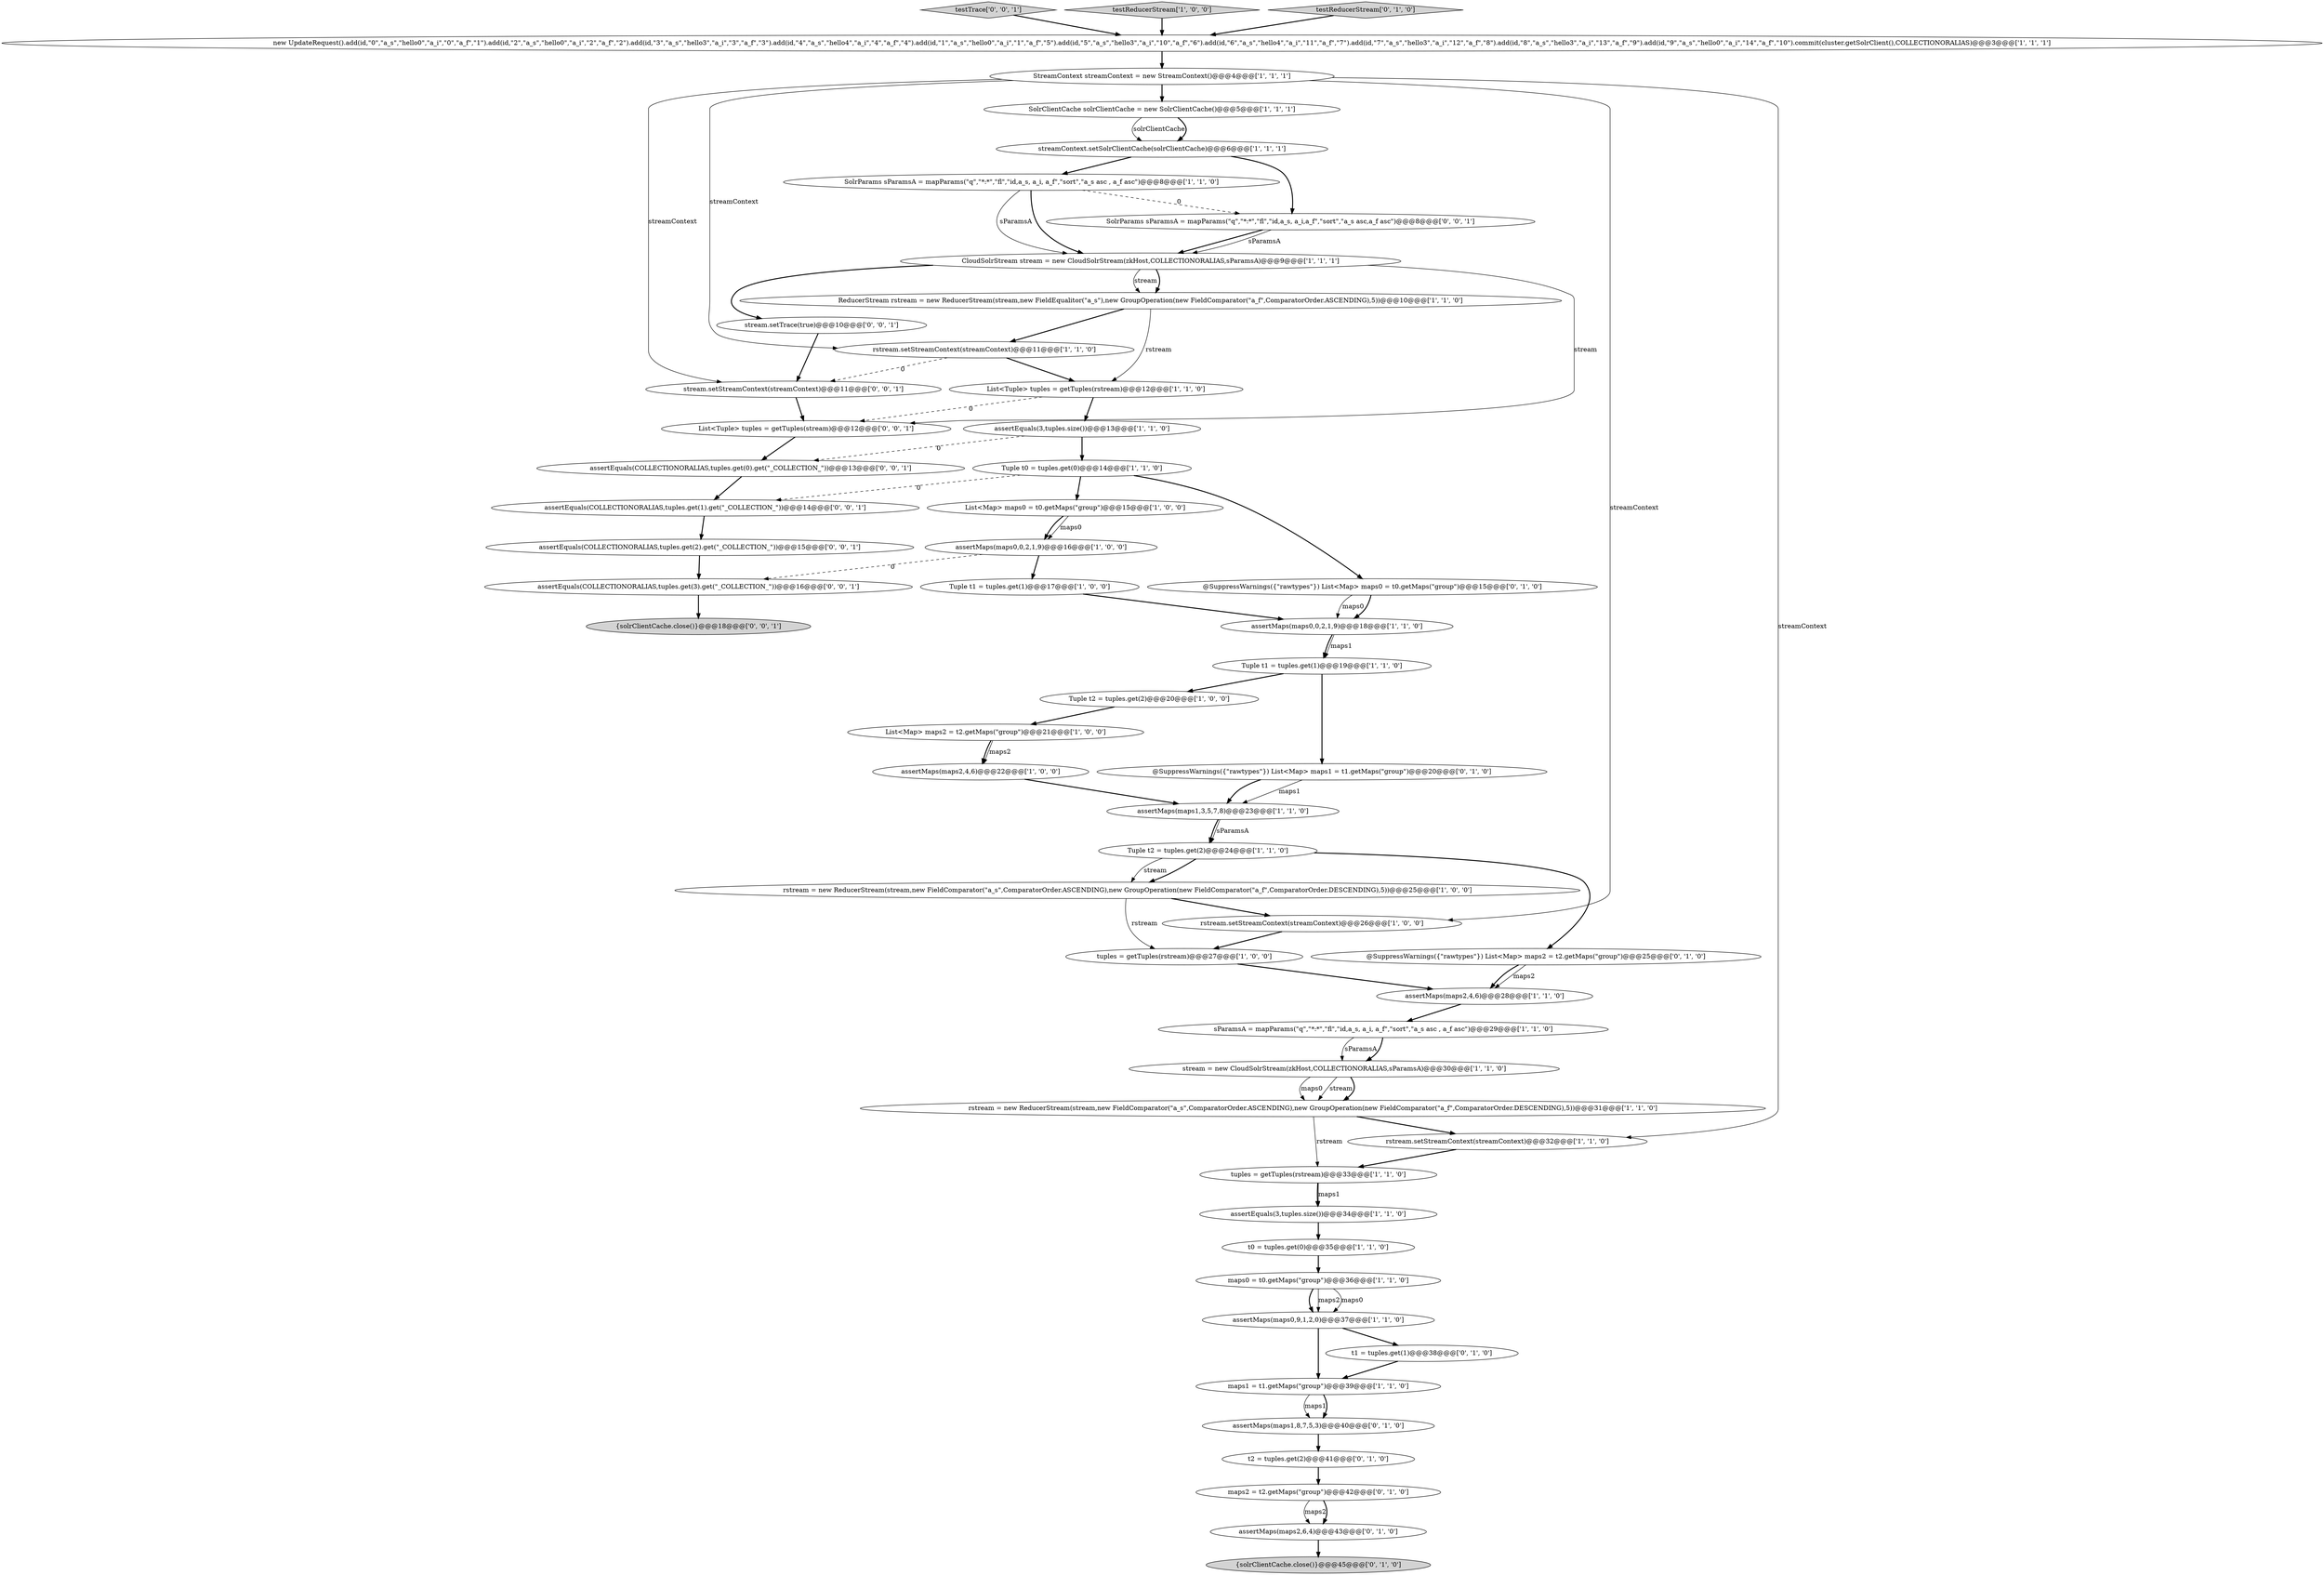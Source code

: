 digraph {
3 [style = filled, label = "Tuple t1 = tuples.get(1)@@@17@@@['1', '0', '0']", fillcolor = white, shape = ellipse image = "AAA0AAABBB1BBB"];
48 [style = filled, label = "assertEquals(COLLECTIONORALIAS,tuples.get(1).get(\"_COLLECTION_\"))@@@14@@@['0', '0', '1']", fillcolor = white, shape = ellipse image = "AAA0AAABBB3BBB"];
29 [style = filled, label = "maps1 = t1.getMaps(\"group\")@@@39@@@['1', '1', '0']", fillcolor = white, shape = ellipse image = "AAA0AAABBB1BBB"];
23 [style = filled, label = "assertMaps(maps2,4,6)@@@22@@@['1', '0', '0']", fillcolor = white, shape = ellipse image = "AAA0AAABBB1BBB"];
13 [style = filled, label = "assertMaps(maps0,0,2,1,9)@@@16@@@['1', '0', '0']", fillcolor = white, shape = ellipse image = "AAA0AAABBB1BBB"];
2 [style = filled, label = "StreamContext streamContext = new StreamContext()@@@4@@@['1', '1', '1']", fillcolor = white, shape = ellipse image = "AAA0AAABBB1BBB"];
54 [style = filled, label = "List<Tuple> tuples = getTuples(stream)@@@12@@@['0', '0', '1']", fillcolor = white, shape = ellipse image = "AAA0AAABBB3BBB"];
39 [style = filled, label = "@SuppressWarnings({\"rawtypes\"}) List<Map> maps2 = t2.getMaps(\"group\")@@@25@@@['0', '1', '0']", fillcolor = white, shape = ellipse image = "AAA0AAABBB2BBB"];
33 [style = filled, label = "Tuple t2 = tuples.get(2)@@@24@@@['1', '1', '0']", fillcolor = white, shape = ellipse image = "AAA0AAABBB1BBB"];
55 [style = filled, label = "testTrace['0', '0', '1']", fillcolor = lightgray, shape = diamond image = "AAA0AAABBB3BBB"];
40 [style = filled, label = "assertMaps(maps1,8,7,5,3)@@@40@@@['0', '1', '0']", fillcolor = white, shape = ellipse image = "AAA0AAABBB2BBB"];
11 [style = filled, label = "SolrParams sParamsA = mapParams(\"q\",\"*:*\",\"fl\",\"id,a_s, a_i, a_f\",\"sort\",\"a_s asc , a_f asc\")@@@8@@@['1', '1', '0']", fillcolor = white, shape = ellipse image = "AAA0AAABBB1BBB"];
36 [style = filled, label = "maps2 = t2.getMaps(\"group\")@@@42@@@['0', '1', '0']", fillcolor = white, shape = ellipse image = "AAA0AAABBB2BBB"];
53 [style = filled, label = "assertEquals(COLLECTIONORALIAS,tuples.get(2).get(\"_COLLECTION_\"))@@@15@@@['0', '0', '1']", fillcolor = white, shape = ellipse image = "AAA0AAABBB3BBB"];
12 [style = filled, label = "List<Map> maps2 = t2.getMaps(\"group\")@@@21@@@['1', '0', '0']", fillcolor = white, shape = ellipse image = "AAA0AAABBB1BBB"];
35 [style = filled, label = "assertEquals(3,tuples.size())@@@34@@@['1', '1', '0']", fillcolor = white, shape = ellipse image = "AAA0AAABBB1BBB"];
41 [style = filled, label = "{solrClientCache.close()}@@@45@@@['0', '1', '0']", fillcolor = lightgray, shape = ellipse image = "AAA0AAABBB2BBB"];
7 [style = filled, label = "tuples = getTuples(rstream)@@@33@@@['1', '1', '0']", fillcolor = white, shape = ellipse image = "AAA0AAABBB1BBB"];
14 [style = filled, label = "assertMaps(maps0,9,1,2,0)@@@37@@@['1', '1', '0']", fillcolor = white, shape = ellipse image = "AAA0AAABBB1BBB"];
8 [style = filled, label = "tuples = getTuples(rstream)@@@27@@@['1', '0', '0']", fillcolor = white, shape = ellipse image = "AAA0AAABBB1BBB"];
32 [style = filled, label = "SolrClientCache solrClientCache = new SolrClientCache()@@@5@@@['1', '1', '1']", fillcolor = white, shape = ellipse image = "AAA0AAABBB1BBB"];
10 [style = filled, label = "Tuple t1 = tuples.get(1)@@@19@@@['1', '1', '0']", fillcolor = white, shape = ellipse image = "AAA0AAABBB1BBB"];
22 [style = filled, label = "List<Map> maps0 = t0.getMaps(\"group\")@@@15@@@['1', '0', '0']", fillcolor = white, shape = ellipse image = "AAA0AAABBB1BBB"];
4 [style = filled, label = "t0 = tuples.get(0)@@@35@@@['1', '1', '0']", fillcolor = white, shape = ellipse image = "AAA0AAABBB1BBB"];
0 [style = filled, label = "Tuple t0 = tuples.get(0)@@@14@@@['1', '1', '0']", fillcolor = white, shape = ellipse image = "AAA0AAABBB1BBB"];
15 [style = filled, label = "assertEquals(3,tuples.size())@@@13@@@['1', '1', '0']", fillcolor = white, shape = ellipse image = "AAA0AAABBB1BBB"];
17 [style = filled, label = "maps0 = t0.getMaps(\"group\")@@@36@@@['1', '1', '0']", fillcolor = white, shape = ellipse image = "AAA0AAABBB1BBB"];
34 [style = filled, label = "new UpdateRequest().add(id,\"0\",\"a_s\",\"hello0\",\"a_i\",\"0\",\"a_f\",\"1\").add(id,\"2\",\"a_s\",\"hello0\",\"a_i\",\"2\",\"a_f\",\"2\").add(id,\"3\",\"a_s\",\"hello3\",\"a_i\",\"3\",\"a_f\",\"3\").add(id,\"4\",\"a_s\",\"hello4\",\"a_i\",\"4\",\"a_f\",\"4\").add(id,\"1\",\"a_s\",\"hello0\",\"a_i\",\"1\",\"a_f\",\"5\").add(id,\"5\",\"a_s\",\"hello3\",\"a_i\",\"10\",\"a_f\",\"6\").add(id,\"6\",\"a_s\",\"hello4\",\"a_i\",\"11\",\"a_f\",\"7\").add(id,\"7\",\"a_s\",\"hello3\",\"a_i\",\"12\",\"a_f\",\"8\").add(id,\"8\",\"a_s\",\"hello3\",\"a_i\",\"13\",\"a_f\",\"9\").add(id,\"9\",\"a_s\",\"hello0\",\"a_i\",\"14\",\"a_f\",\"10\").commit(cluster.getSolrClient(),COLLECTIONORALIAS)@@@3@@@['1', '1', '1']", fillcolor = white, shape = ellipse image = "AAA0AAABBB1BBB"];
51 [style = filled, label = "assertEquals(COLLECTIONORALIAS,tuples.get(0).get(\"_COLLECTION_\"))@@@13@@@['0', '0', '1']", fillcolor = white, shape = ellipse image = "AAA0AAABBB3BBB"];
26 [style = filled, label = "testReducerStream['1', '0', '0']", fillcolor = lightgray, shape = diamond image = "AAA0AAABBB1BBB"];
49 [style = filled, label = "assertEquals(COLLECTIONORALIAS,tuples.get(3).get(\"_COLLECTION_\"))@@@16@@@['0', '0', '1']", fillcolor = white, shape = ellipse image = "AAA0AAABBB3BBB"];
45 [style = filled, label = "t1 = tuples.get(1)@@@38@@@['0', '1', '0']", fillcolor = white, shape = ellipse image = "AAA0AAABBB2BBB"];
21 [style = filled, label = "ReducerStream rstream = new ReducerStream(stream,new FieldEqualitor(\"a_s\"),new GroupOperation(new FieldComparator(\"a_f\",ComparatorOrder.ASCENDING),5))@@@10@@@['1', '1', '0']", fillcolor = white, shape = ellipse image = "AAA0AAABBB1BBB"];
43 [style = filled, label = "t2 = tuples.get(2)@@@41@@@['0', '1', '0']", fillcolor = white, shape = ellipse image = "AAA0AAABBB2BBB"];
52 [style = filled, label = "stream.setTrace(true)@@@10@@@['0', '0', '1']", fillcolor = white, shape = ellipse image = "AAA0AAABBB3BBB"];
1 [style = filled, label = "rstream.setStreamContext(streamContext)@@@32@@@['1', '1', '0']", fillcolor = white, shape = ellipse image = "AAA0AAABBB1BBB"];
24 [style = filled, label = "rstream.setStreamContext(streamContext)@@@11@@@['1', '1', '0']", fillcolor = white, shape = ellipse image = "AAA0AAABBB1BBB"];
46 [style = filled, label = "{solrClientCache.close()}@@@18@@@['0', '0', '1']", fillcolor = lightgray, shape = ellipse image = "AAA0AAABBB3BBB"];
44 [style = filled, label = "assertMaps(maps2,6,4)@@@43@@@['0', '1', '0']", fillcolor = white, shape = ellipse image = "AAA0AAABBB2BBB"];
25 [style = filled, label = "Tuple t2 = tuples.get(2)@@@20@@@['1', '0', '0']", fillcolor = white, shape = ellipse image = "AAA0AAABBB1BBB"];
5 [style = filled, label = "streamContext.setSolrClientCache(solrClientCache)@@@6@@@['1', '1', '1']", fillcolor = white, shape = ellipse image = "AAA0AAABBB1BBB"];
6 [style = filled, label = "List<Tuple> tuples = getTuples(rstream)@@@12@@@['1', '1', '0']", fillcolor = white, shape = ellipse image = "AAA0AAABBB1BBB"];
20 [style = filled, label = "rstream = new ReducerStream(stream,new FieldComparator(\"a_s\",ComparatorOrder.ASCENDING),new GroupOperation(new FieldComparator(\"a_f\",ComparatorOrder.DESCENDING),5))@@@25@@@['1', '0', '0']", fillcolor = white, shape = ellipse image = "AAA0AAABBB1BBB"];
50 [style = filled, label = "SolrParams sParamsA = mapParams(\"q\",\"*:*\",\"fl\",\"id,a_s, a_i,a_f\",\"sort\",\"a_s asc,a_f asc\")@@@8@@@['0', '0', '1']", fillcolor = white, shape = ellipse image = "AAA0AAABBB3BBB"];
38 [style = filled, label = "@SuppressWarnings({\"rawtypes\"}) List<Map> maps0 = t0.getMaps(\"group\")@@@15@@@['0', '1', '0']", fillcolor = white, shape = ellipse image = "AAA0AAABBB2BBB"];
42 [style = filled, label = "testReducerStream['0', '1', '0']", fillcolor = lightgray, shape = diamond image = "AAA0AAABBB2BBB"];
18 [style = filled, label = "stream = new CloudSolrStream(zkHost,COLLECTIONORALIAS,sParamsA)@@@30@@@['1', '1', '0']", fillcolor = white, shape = ellipse image = "AAA0AAABBB1BBB"];
47 [style = filled, label = "stream.setStreamContext(streamContext)@@@11@@@['0', '0', '1']", fillcolor = white, shape = ellipse image = "AAA0AAABBB3BBB"];
9 [style = filled, label = "assertMaps(maps2,4,6)@@@28@@@['1', '1', '0']", fillcolor = white, shape = ellipse image = "AAA0AAABBB1BBB"];
30 [style = filled, label = "rstream = new ReducerStream(stream,new FieldComparator(\"a_s\",ComparatorOrder.ASCENDING),new GroupOperation(new FieldComparator(\"a_f\",ComparatorOrder.DESCENDING),5))@@@31@@@['1', '1', '0']", fillcolor = white, shape = ellipse image = "AAA0AAABBB1BBB"];
19 [style = filled, label = "assertMaps(maps1,3,5,7,8)@@@23@@@['1', '1', '0']", fillcolor = white, shape = ellipse image = "AAA0AAABBB1BBB"];
31 [style = filled, label = "rstream.setStreamContext(streamContext)@@@26@@@['1', '0', '0']", fillcolor = white, shape = ellipse image = "AAA0AAABBB1BBB"];
28 [style = filled, label = "CloudSolrStream stream = new CloudSolrStream(zkHost,COLLECTIONORALIAS,sParamsA)@@@9@@@['1', '1', '1']", fillcolor = white, shape = ellipse image = "AAA0AAABBB1BBB"];
16 [style = filled, label = "sParamsA = mapParams(\"q\",\"*:*\",\"fl\",\"id,a_s, a_i, a_f\",\"sort\",\"a_s asc , a_f asc\")@@@29@@@['1', '1', '0']", fillcolor = white, shape = ellipse image = "AAA0AAABBB1BBB"];
27 [style = filled, label = "assertMaps(maps0,0,2,1,9)@@@18@@@['1', '1', '0']", fillcolor = white, shape = ellipse image = "AAA0AAABBB1BBB"];
37 [style = filled, label = "@SuppressWarnings({\"rawtypes\"}) List<Map> maps1 = t1.getMaps(\"group\")@@@20@@@['0', '1', '0']", fillcolor = white, shape = ellipse image = "AAA0AAABBB2BBB"];
28->21 [style = bold, label=""];
51->48 [style = bold, label=""];
15->51 [style = dashed, label="0"];
21->6 [style = solid, label="rstream"];
35->4 [style = bold, label=""];
50->28 [style = bold, label=""];
28->54 [style = solid, label="stream"];
13->49 [style = dashed, label="0"];
30->7 [style = solid, label="rstream"];
17->14 [style = bold, label=""];
12->23 [style = bold, label=""];
25->12 [style = bold, label=""];
19->33 [style = bold, label=""];
5->50 [style = bold, label=""];
14->29 [style = bold, label=""];
28->21 [style = solid, label="stream"];
15->0 [style = bold, label=""];
37->19 [style = bold, label=""];
44->41 [style = bold, label=""];
2->47 [style = solid, label="streamContext"];
17->14 [style = solid, label="maps2"];
29->40 [style = solid, label="maps1"];
34->2 [style = bold, label=""];
20->8 [style = solid, label="rstream"];
54->51 [style = bold, label=""];
37->19 [style = solid, label="maps1"];
22->13 [style = bold, label=""];
2->1 [style = solid, label="streamContext"];
10->37 [style = bold, label=""];
50->28 [style = solid, label="sParamsA"];
6->15 [style = bold, label=""];
38->27 [style = solid, label="maps0"];
0->22 [style = bold, label=""];
20->31 [style = bold, label=""];
9->16 [style = bold, label=""];
11->50 [style = dashed, label="0"];
2->31 [style = solid, label="streamContext"];
0->38 [style = bold, label=""];
4->17 [style = bold, label=""];
14->45 [style = bold, label=""];
33->20 [style = bold, label=""];
17->14 [style = solid, label="maps0"];
42->34 [style = bold, label=""];
36->44 [style = solid, label="maps2"];
45->29 [style = bold, label=""];
24->47 [style = dashed, label="0"];
18->30 [style = solid, label="stream"];
2->32 [style = bold, label=""];
47->54 [style = bold, label=""];
6->54 [style = dashed, label="0"];
11->28 [style = bold, label=""];
7->35 [style = bold, label=""];
18->30 [style = bold, label=""];
48->53 [style = bold, label=""];
2->24 [style = solid, label="streamContext"];
53->49 [style = bold, label=""];
40->43 [style = bold, label=""];
32->5 [style = solid, label="solrClientCache"];
28->52 [style = bold, label=""];
39->9 [style = solid, label="maps2"];
3->27 [style = bold, label=""];
26->34 [style = bold, label=""];
36->44 [style = bold, label=""];
39->9 [style = bold, label=""];
43->36 [style = bold, label=""];
13->3 [style = bold, label=""];
30->1 [style = bold, label=""];
24->6 [style = bold, label=""];
1->7 [style = bold, label=""];
0->48 [style = dashed, label="0"];
52->47 [style = bold, label=""];
29->40 [style = bold, label=""];
16->18 [style = solid, label="sParamsA"];
8->9 [style = bold, label=""];
23->19 [style = bold, label=""];
32->5 [style = bold, label=""];
16->18 [style = bold, label=""];
31->8 [style = bold, label=""];
12->23 [style = solid, label="maps2"];
33->20 [style = solid, label="stream"];
21->24 [style = bold, label=""];
22->13 [style = solid, label="maps0"];
10->25 [style = bold, label=""];
18->30 [style = solid, label="maps0"];
19->33 [style = solid, label="sParamsA"];
33->39 [style = bold, label=""];
5->11 [style = bold, label=""];
27->10 [style = bold, label=""];
11->28 [style = solid, label="sParamsA"];
49->46 [style = bold, label=""];
27->10 [style = solid, label="maps1"];
7->35 [style = solid, label="maps1"];
38->27 [style = bold, label=""];
55->34 [style = bold, label=""];
}

